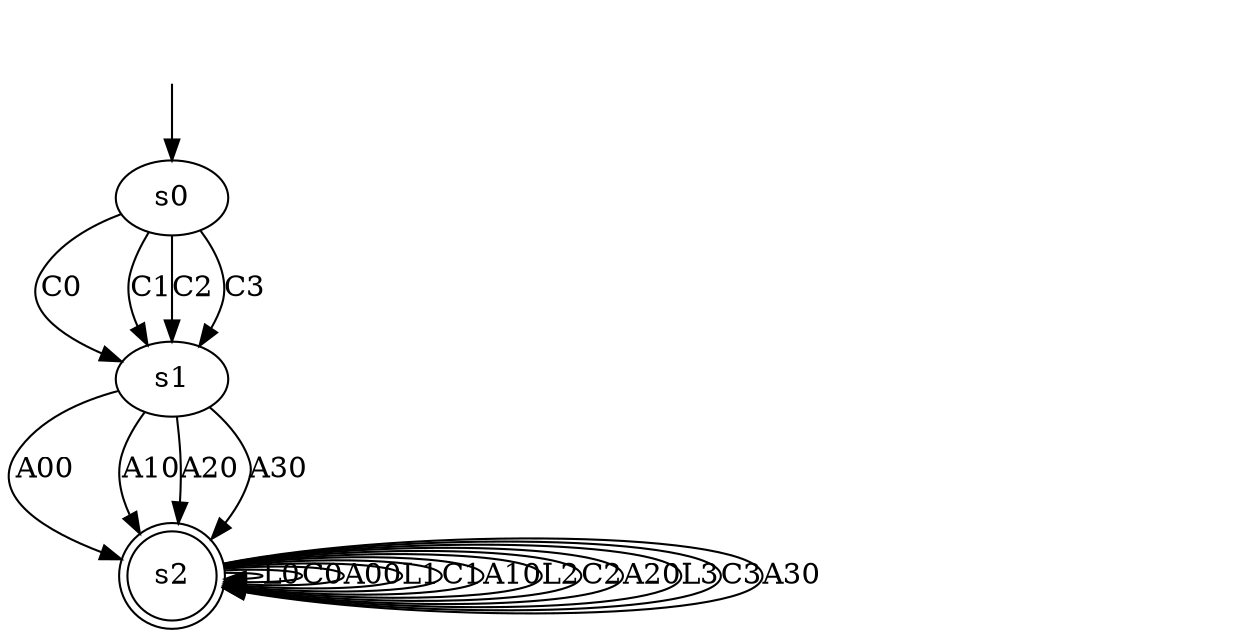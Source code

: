 digraph "data/our_models/magento_4_1_b1" {
s0 [label=s0];
s1 [label=s1];
s2 [label=s2, shape=doublecircle];
s0 -> s1  [label=C0];
s0 -> s1  [label=C1];
s0 -> s1  [label=C2];
s0 -> s1  [label=C3];
s1 -> s2  [label=A00];
s1 -> s2  [label=A10];
s1 -> s2  [label=A20];
s1 -> s2  [label=A30];
s2 -> s2  [label=L0];
s2 -> s2  [label=C0];
s2 -> s2  [label=A00];
s2 -> s2  [label=L1];
s2 -> s2  [label=C1];
s2 -> s2  [label=A10];
s2 -> s2  [label=L2];
s2 -> s2  [label=C2];
s2 -> s2  [label=A20];
s2 -> s2  [label=L3];
s2 -> s2  [label=C3];
s2 -> s2  [label=A30];
__start0 [label="", shape=none];
__start0 -> s0  [label=""];
}

